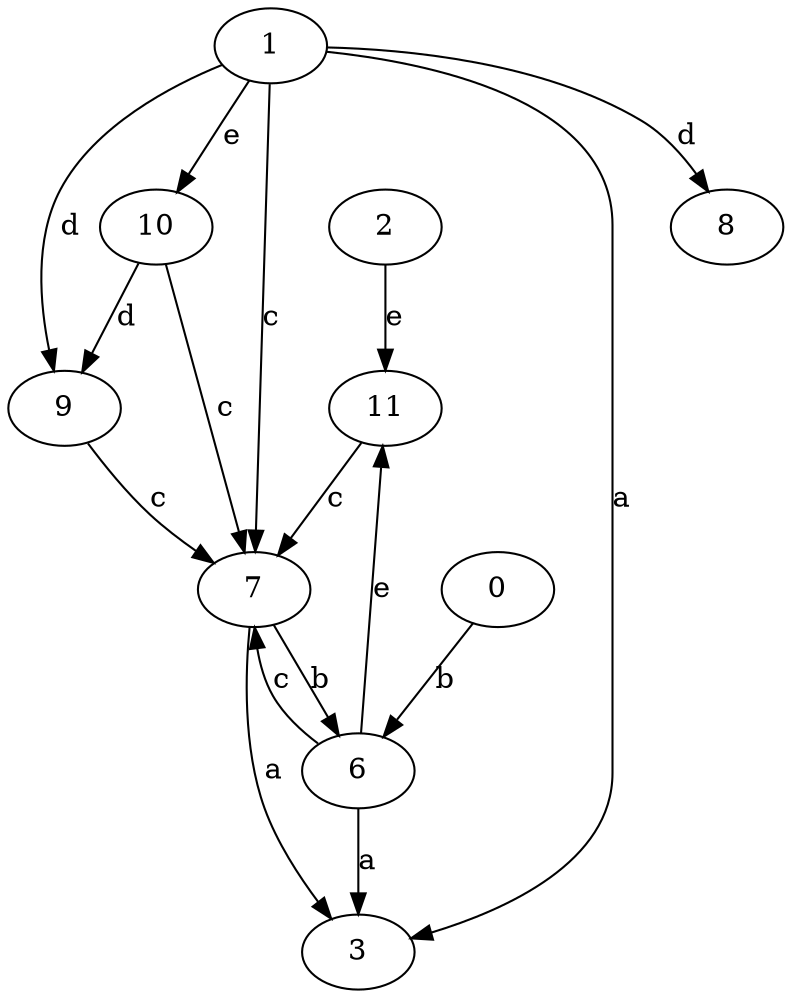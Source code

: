 strict digraph  {
2;
3;
6;
7;
8;
9;
0;
1;
10;
11;
2 -> 11  [label=e];
6 -> 3  [label=a];
6 -> 7  [label=c];
6 -> 11  [label=e];
7 -> 3  [label=a];
7 -> 6  [label=b];
9 -> 7  [label=c];
0 -> 6  [label=b];
1 -> 3  [label=a];
1 -> 7  [label=c];
1 -> 8  [label=d];
1 -> 9  [label=d];
1 -> 10  [label=e];
10 -> 7  [label=c];
10 -> 9  [label=d];
11 -> 7  [label=c];
}
